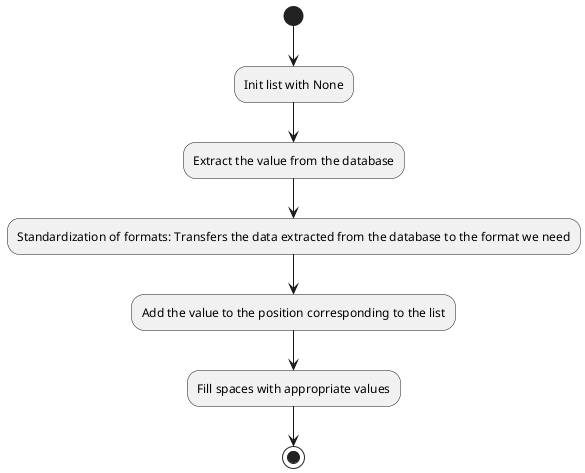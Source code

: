 @startuml
(*)  --> "Init list with None"
--> "Extract the value from the database"
--> "Standardization of formats: Transfers the data extracted from the database to the format we need"
--> "Add the value to the position corresponding to the list"
--> "Fill spaces with appropriate values"
-->(*)
@enduml
